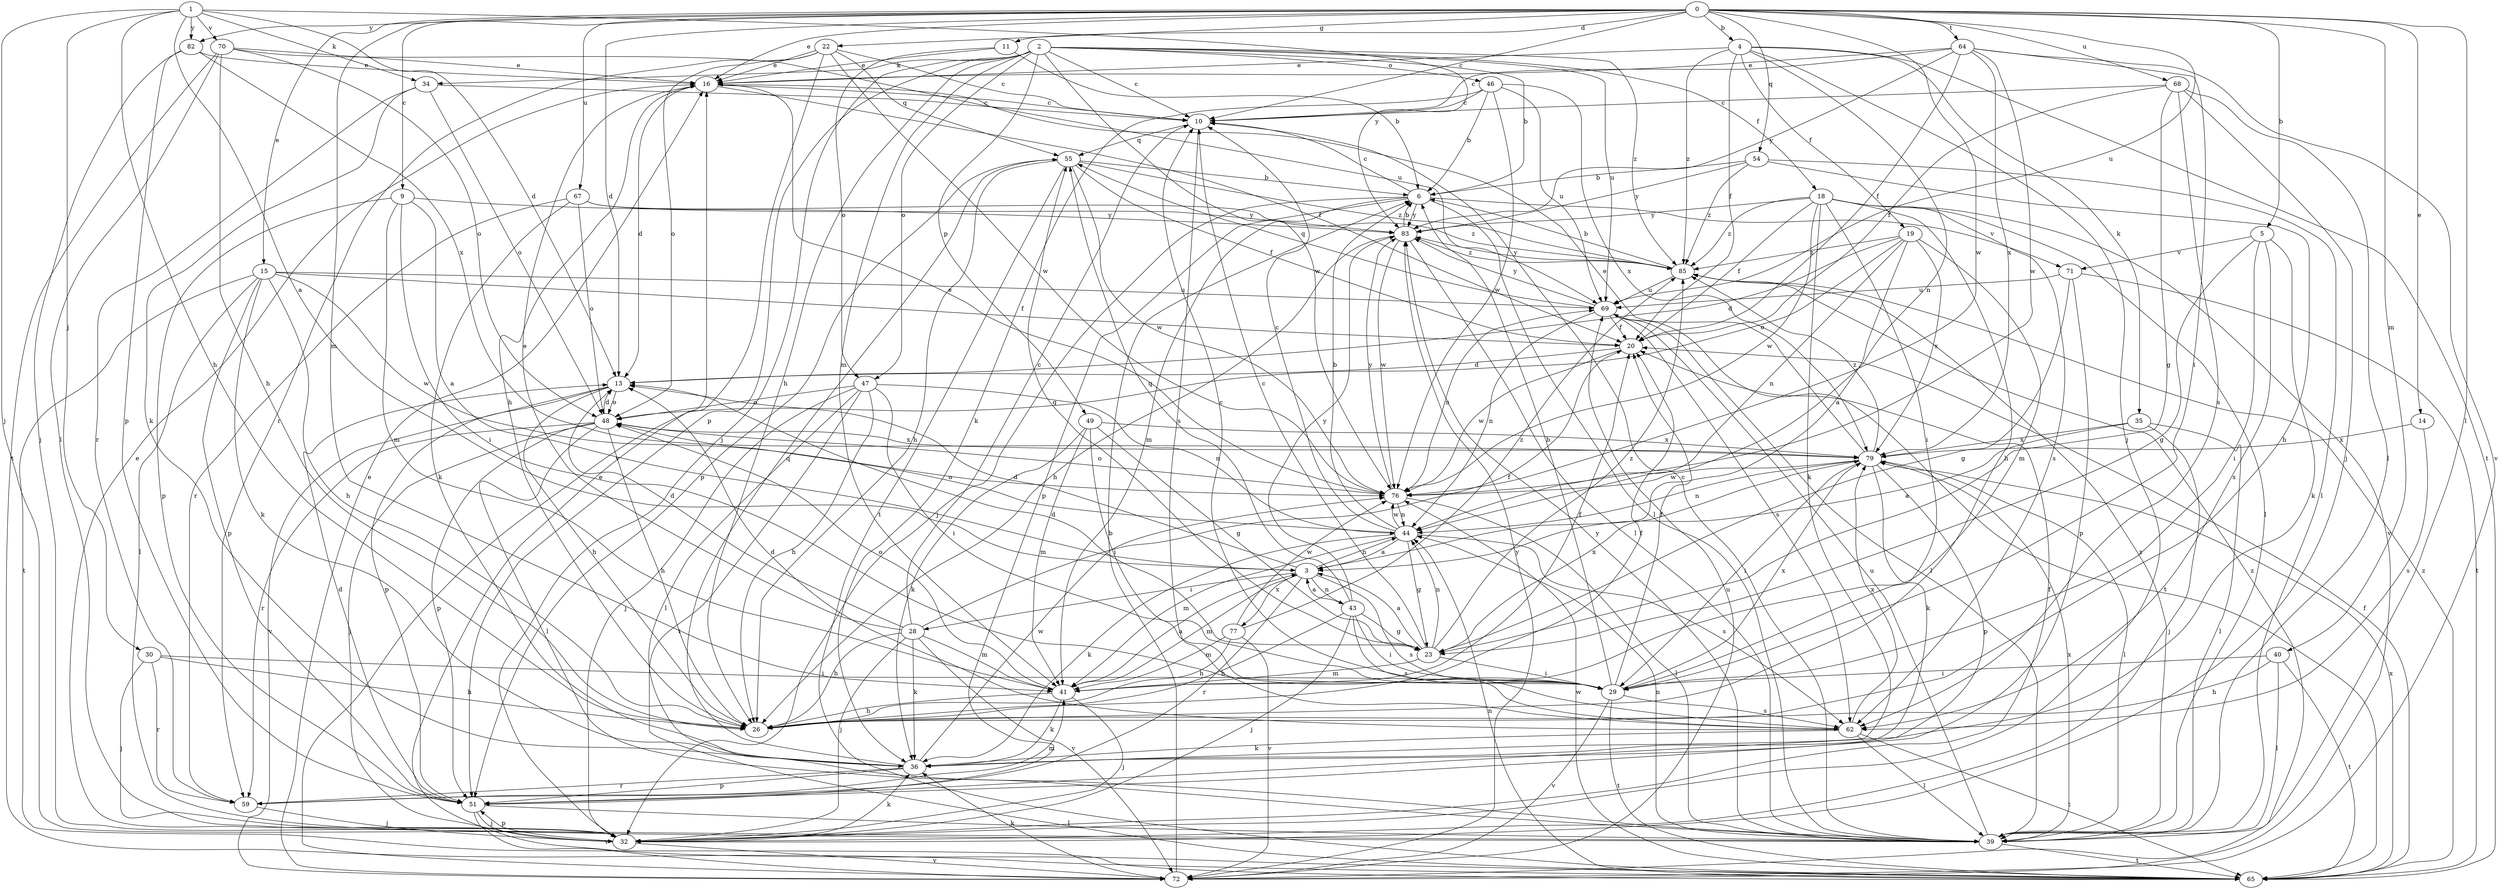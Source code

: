 strict digraph  {
0;
1;
2;
3;
4;
5;
6;
9;
10;
11;
13;
14;
15;
16;
18;
19;
20;
22;
23;
26;
28;
29;
30;
32;
34;
35;
36;
39;
40;
41;
43;
44;
46;
47;
48;
49;
51;
54;
55;
59;
62;
64;
65;
67;
68;
69;
70;
71;
72;
76;
77;
79;
82;
83;
85;
0 -> 4  [label=b];
0 -> 5  [label=b];
0 -> 9  [label=c];
0 -> 10  [label=c];
0 -> 11  [label=d];
0 -> 13  [label=d];
0 -> 14  [label=e];
0 -> 15  [label=e];
0 -> 16  [label=e];
0 -> 22  [label=g];
0 -> 39  [label=l];
0 -> 40  [label=m];
0 -> 41  [label=m];
0 -> 54  [label=q];
0 -> 64  [label=t];
0 -> 67  [label=u];
0 -> 68  [label=u];
0 -> 69  [label=u];
0 -> 76  [label=w];
0 -> 82  [label=y];
1 -> 3  [label=a];
1 -> 13  [label=d];
1 -> 26  [label=h];
1 -> 30  [label=j];
1 -> 32  [label=j];
1 -> 34  [label=k];
1 -> 70  [label=v];
1 -> 82  [label=y];
1 -> 83  [label=y];
2 -> 6  [label=b];
2 -> 10  [label=c];
2 -> 18  [label=f];
2 -> 26  [label=h];
2 -> 32  [label=j];
2 -> 34  [label=k];
2 -> 41  [label=m];
2 -> 46  [label=o];
2 -> 47  [label=o];
2 -> 49  [label=p];
2 -> 51  [label=p];
2 -> 69  [label=u];
2 -> 76  [label=w];
2 -> 85  [label=z];
3 -> 13  [label=d];
3 -> 28  [label=i];
3 -> 41  [label=m];
3 -> 43  [label=n];
3 -> 44  [label=n];
3 -> 59  [label=r];
3 -> 62  [label=s];
3 -> 77  [label=x];
4 -> 16  [label=e];
4 -> 19  [label=f];
4 -> 20  [label=f];
4 -> 32  [label=j];
4 -> 35  [label=k];
4 -> 44  [label=n];
4 -> 65  [label=t];
4 -> 85  [label=z];
5 -> 23  [label=g];
5 -> 29  [label=i];
5 -> 36  [label=k];
5 -> 62  [label=s];
5 -> 71  [label=v];
6 -> 10  [label=c];
6 -> 32  [label=j];
6 -> 39  [label=l];
6 -> 41  [label=m];
6 -> 51  [label=p];
6 -> 71  [label=v];
6 -> 83  [label=y];
9 -> 3  [label=a];
9 -> 29  [label=i];
9 -> 41  [label=m];
9 -> 51  [label=p];
9 -> 83  [label=y];
10 -> 55  [label=q];
10 -> 62  [label=s];
11 -> 6  [label=b];
11 -> 16  [label=e];
11 -> 47  [label=o];
13 -> 26  [label=h];
13 -> 48  [label=o];
13 -> 51  [label=p];
13 -> 72  [label=v];
14 -> 62  [label=s];
14 -> 79  [label=x];
15 -> 20  [label=f];
15 -> 26  [label=h];
15 -> 36  [label=k];
15 -> 39  [label=l];
15 -> 51  [label=p];
15 -> 65  [label=t];
15 -> 69  [label=u];
15 -> 76  [label=w];
16 -> 10  [label=c];
16 -> 13  [label=d];
16 -> 20  [label=f];
16 -> 26  [label=h];
18 -> 20  [label=f];
18 -> 26  [label=h];
18 -> 29  [label=i];
18 -> 36  [label=k];
18 -> 39  [label=l];
18 -> 62  [label=s];
18 -> 72  [label=v];
18 -> 76  [label=w];
18 -> 83  [label=y];
18 -> 85  [label=z];
19 -> 3  [label=a];
19 -> 13  [label=d];
19 -> 41  [label=m];
19 -> 44  [label=n];
19 -> 48  [label=o];
19 -> 79  [label=x];
19 -> 85  [label=z];
20 -> 13  [label=d];
20 -> 76  [label=w];
22 -> 10  [label=c];
22 -> 16  [label=e];
22 -> 48  [label=o];
22 -> 55  [label=q];
22 -> 59  [label=r];
22 -> 72  [label=v];
22 -> 76  [label=w];
23 -> 3  [label=a];
23 -> 10  [label=c];
23 -> 13  [label=d];
23 -> 29  [label=i];
23 -> 41  [label=m];
23 -> 44  [label=n];
23 -> 55  [label=q];
23 -> 79  [label=x];
23 -> 85  [label=z];
26 -> 20  [label=f];
28 -> 10  [label=c];
28 -> 13  [label=d];
28 -> 16  [label=e];
28 -> 20  [label=f];
28 -> 26  [label=h];
28 -> 32  [label=j];
28 -> 36  [label=k];
28 -> 41  [label=m];
28 -> 72  [label=v];
29 -> 6  [label=b];
29 -> 10  [label=c];
29 -> 20  [label=f];
29 -> 62  [label=s];
29 -> 65  [label=t];
29 -> 72  [label=v];
29 -> 79  [label=x];
30 -> 26  [label=h];
30 -> 29  [label=i];
30 -> 32  [label=j];
30 -> 59  [label=r];
32 -> 16  [label=e];
32 -> 20  [label=f];
32 -> 36  [label=k];
32 -> 51  [label=p];
32 -> 72  [label=v];
34 -> 10  [label=c];
34 -> 36  [label=k];
34 -> 48  [label=o];
34 -> 59  [label=r];
35 -> 3  [label=a];
35 -> 32  [label=j];
35 -> 39  [label=l];
35 -> 79  [label=x];
36 -> 51  [label=p];
36 -> 55  [label=q];
36 -> 59  [label=r];
36 -> 76  [label=w];
39 -> 10  [label=c];
39 -> 44  [label=n];
39 -> 65  [label=t];
39 -> 69  [label=u];
39 -> 79  [label=x];
39 -> 83  [label=y];
39 -> 85  [label=z];
40 -> 26  [label=h];
40 -> 29  [label=i];
40 -> 39  [label=l];
40 -> 65  [label=t];
41 -> 3  [label=a];
41 -> 20  [label=f];
41 -> 26  [label=h];
41 -> 32  [label=j];
41 -> 36  [label=k];
41 -> 48  [label=o];
43 -> 3  [label=a];
43 -> 23  [label=g];
43 -> 26  [label=h];
43 -> 29  [label=i];
43 -> 32  [label=j];
43 -> 55  [label=q];
43 -> 62  [label=s];
43 -> 83  [label=y];
44 -> 3  [label=a];
44 -> 6  [label=b];
44 -> 10  [label=c];
44 -> 23  [label=g];
44 -> 36  [label=k];
44 -> 41  [label=m];
44 -> 48  [label=o];
44 -> 62  [label=s];
44 -> 76  [label=w];
46 -> 6  [label=b];
46 -> 10  [label=c];
46 -> 36  [label=k];
46 -> 69  [label=u];
46 -> 76  [label=w];
46 -> 79  [label=x];
47 -> 26  [label=h];
47 -> 29  [label=i];
47 -> 32  [label=j];
47 -> 39  [label=l];
47 -> 44  [label=n];
47 -> 48  [label=o];
47 -> 65  [label=t];
48 -> 13  [label=d];
48 -> 26  [label=h];
48 -> 32  [label=j];
48 -> 39  [label=l];
48 -> 51  [label=p];
48 -> 59  [label=r];
48 -> 79  [label=x];
49 -> 23  [label=g];
49 -> 29  [label=i];
49 -> 36  [label=k];
49 -> 41  [label=m];
49 -> 79  [label=x];
51 -> 13  [label=d];
51 -> 32  [label=j];
51 -> 39  [label=l];
51 -> 72  [label=v];
54 -> 6  [label=b];
54 -> 26  [label=h];
54 -> 39  [label=l];
54 -> 83  [label=y];
54 -> 85  [label=z];
55 -> 6  [label=b];
55 -> 20  [label=f];
55 -> 26  [label=h];
55 -> 51  [label=p];
55 -> 65  [label=t];
55 -> 76  [label=w];
55 -> 85  [label=z];
59 -> 32  [label=j];
59 -> 41  [label=m];
62 -> 13  [label=d];
62 -> 36  [label=k];
62 -> 39  [label=l];
62 -> 65  [label=t];
62 -> 79  [label=x];
64 -> 10  [label=c];
64 -> 16  [label=e];
64 -> 20  [label=f];
64 -> 29  [label=i];
64 -> 72  [label=v];
64 -> 76  [label=w];
64 -> 79  [label=x];
64 -> 83  [label=y];
65 -> 16  [label=e];
65 -> 20  [label=f];
65 -> 44  [label=n];
65 -> 76  [label=w];
65 -> 79  [label=x];
65 -> 85  [label=z];
67 -> 36  [label=k];
67 -> 48  [label=o];
67 -> 59  [label=r];
67 -> 83  [label=y];
67 -> 85  [label=z];
68 -> 10  [label=c];
68 -> 20  [label=f];
68 -> 23  [label=g];
68 -> 32  [label=j];
68 -> 39  [label=l];
68 -> 62  [label=s];
69 -> 20  [label=f];
69 -> 39  [label=l];
69 -> 44  [label=n];
69 -> 55  [label=q];
69 -> 62  [label=s];
69 -> 65  [label=t];
69 -> 83  [label=y];
70 -> 16  [label=e];
70 -> 26  [label=h];
70 -> 39  [label=l];
70 -> 48  [label=o];
70 -> 65  [label=t];
70 -> 69  [label=u];
71 -> 23  [label=g];
71 -> 51  [label=p];
71 -> 65  [label=t];
71 -> 69  [label=u];
72 -> 6  [label=b];
72 -> 16  [label=e];
72 -> 36  [label=k];
72 -> 69  [label=u];
72 -> 83  [label=y];
72 -> 85  [label=z];
76 -> 16  [label=e];
76 -> 39  [label=l];
76 -> 44  [label=n];
76 -> 48  [label=o];
76 -> 69  [label=u];
76 -> 83  [label=y];
77 -> 26  [label=h];
77 -> 41  [label=m];
77 -> 72  [label=v];
77 -> 76  [label=w];
77 -> 85  [label=z];
79 -> 16  [label=e];
79 -> 29  [label=i];
79 -> 36  [label=k];
79 -> 39  [label=l];
79 -> 44  [label=n];
79 -> 51  [label=p];
79 -> 76  [label=w];
79 -> 85  [label=z];
82 -> 16  [label=e];
82 -> 32  [label=j];
82 -> 51  [label=p];
82 -> 79  [label=x];
83 -> 6  [label=b];
83 -> 26  [label=h];
83 -> 39  [label=l];
83 -> 76  [label=w];
83 -> 85  [label=z];
85 -> 6  [label=b];
85 -> 69  [label=u];
85 -> 83  [label=y];
}
